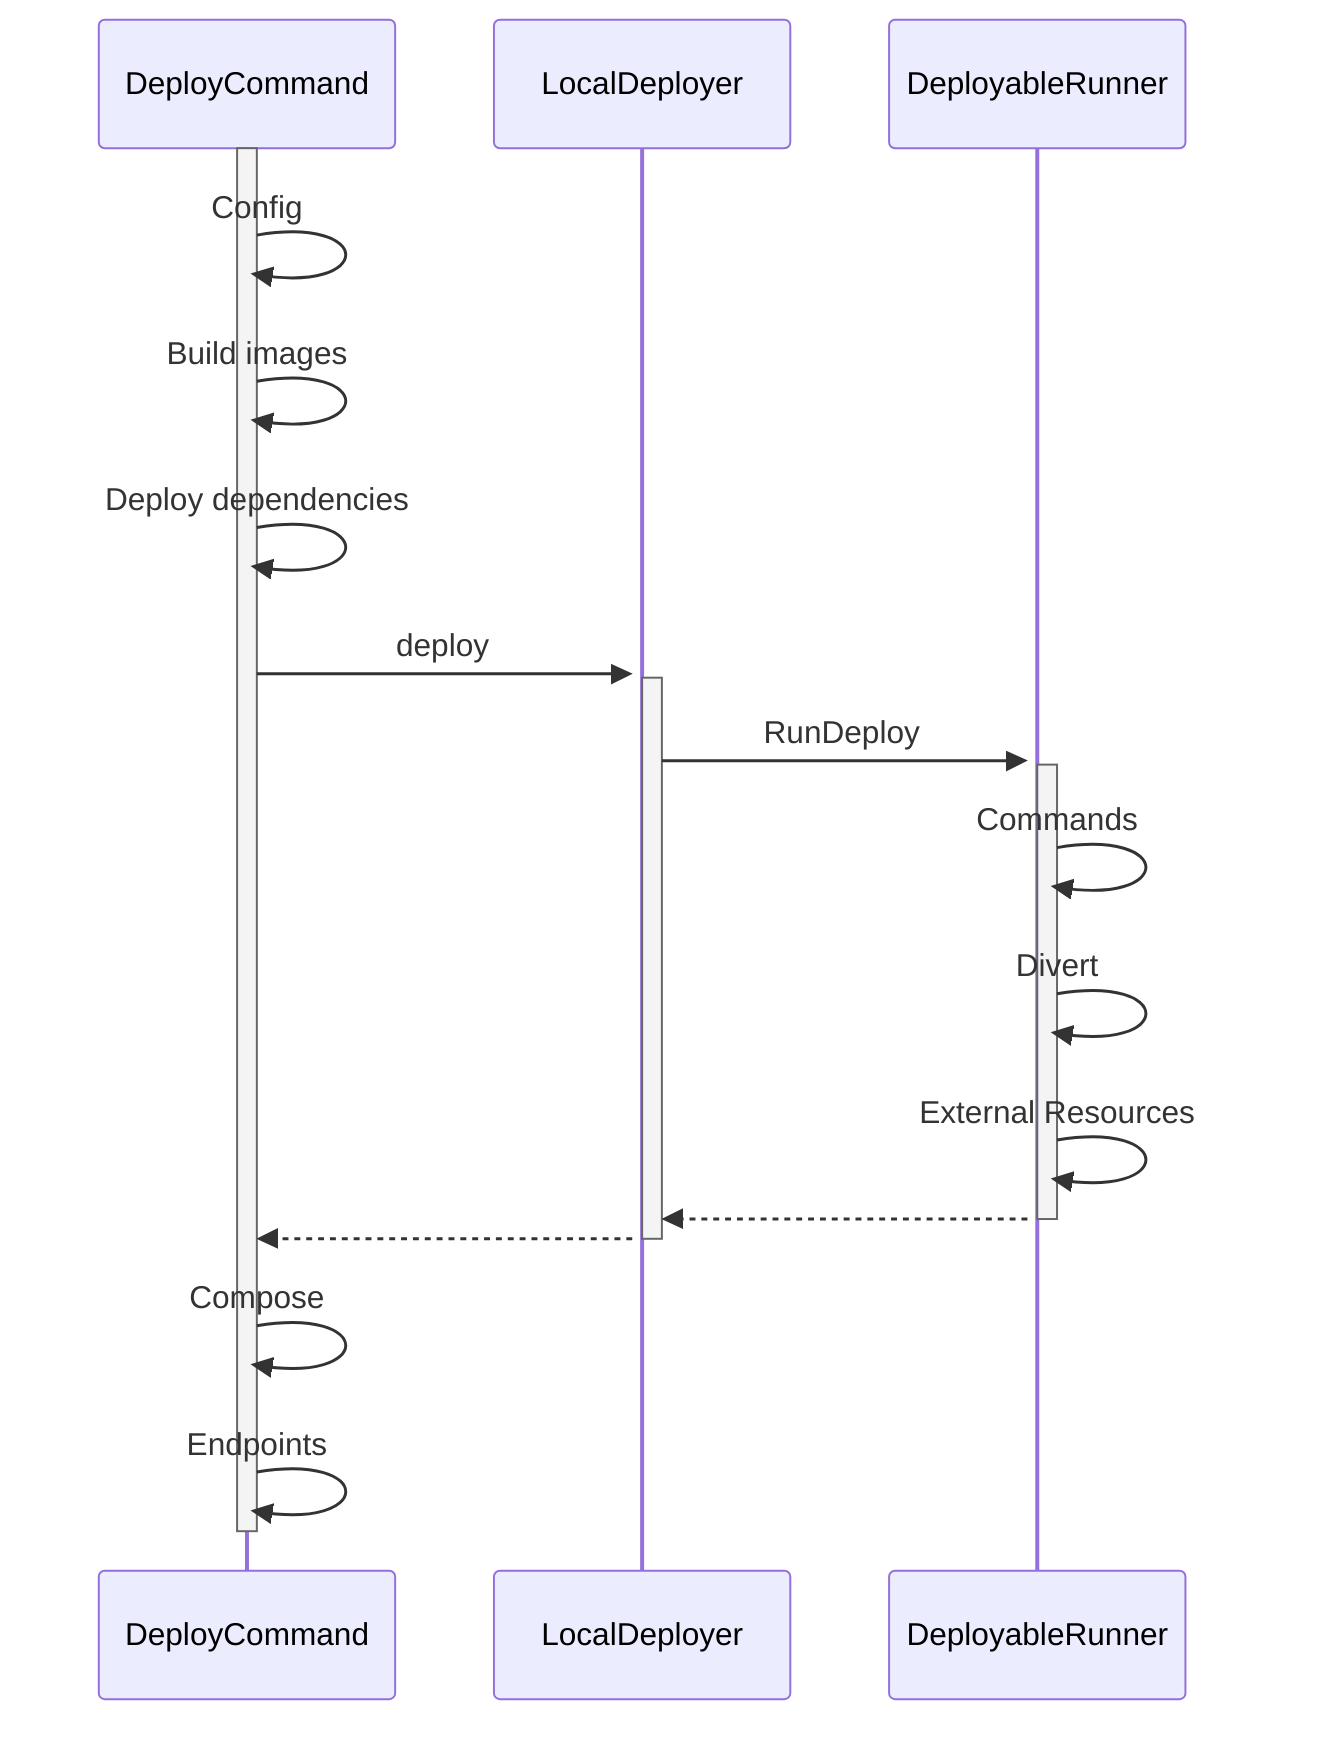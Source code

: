 sequenceDiagram
    activate DeployCommand
    DeployCommand->>DeployCommand: Config
    DeployCommand->>DeployCommand: Build images
    DeployCommand->>DeployCommand: Deploy dependencies
    DeployCommand->>+LocalDeployer: deploy
    activate LocalDeployer
    LocalDeployer->>+DeployableRunner: RunDeploy
    activate DeployableRunner
    DeployableRunner->>DeployableRunner: Commands
    DeployableRunner->>DeployableRunner: Divert
    DeployableRunner->>DeployableRunner: External Resources
    DeployableRunner-->>LocalDeployer: 
    deactivate DeployableRunner
    LocalDeployer-->>DeployCommand: 
    deactivate LocalDeployer
    DeployCommand->>DeployCommand: Compose
    DeployCommand->>DeployCommand: Endpoints
    deactivate DeployCommand